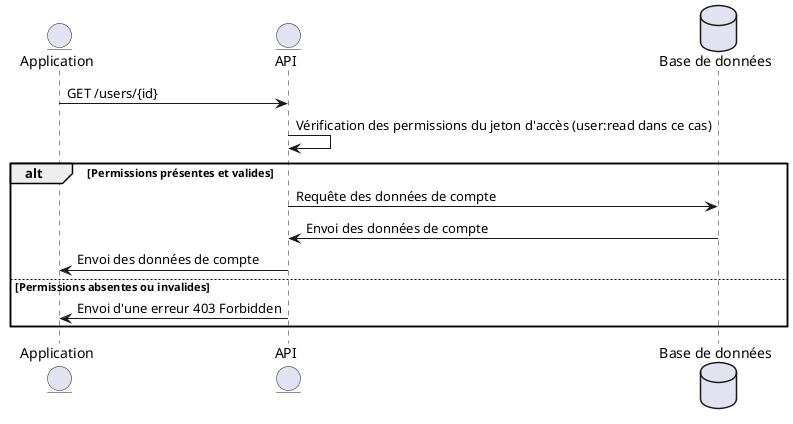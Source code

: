 @startuml authorization
entity "Application" as Client
entity API
database "Base de données" as Database

Client -> API : GET /users/{id}
API -> API : Vérification des permissions du jeton d'accès (user:read dans ce cas)
alt Permissions présentes et valides
    API -> Database : Requête des données de compte
    Database -> API : Envoi des données de compte
    API -> Client : Envoi des données de compte
else Permissions absentes ou invalides
    API -> Client : Envoi d'une erreur 403 Forbidden
end
@enduml
